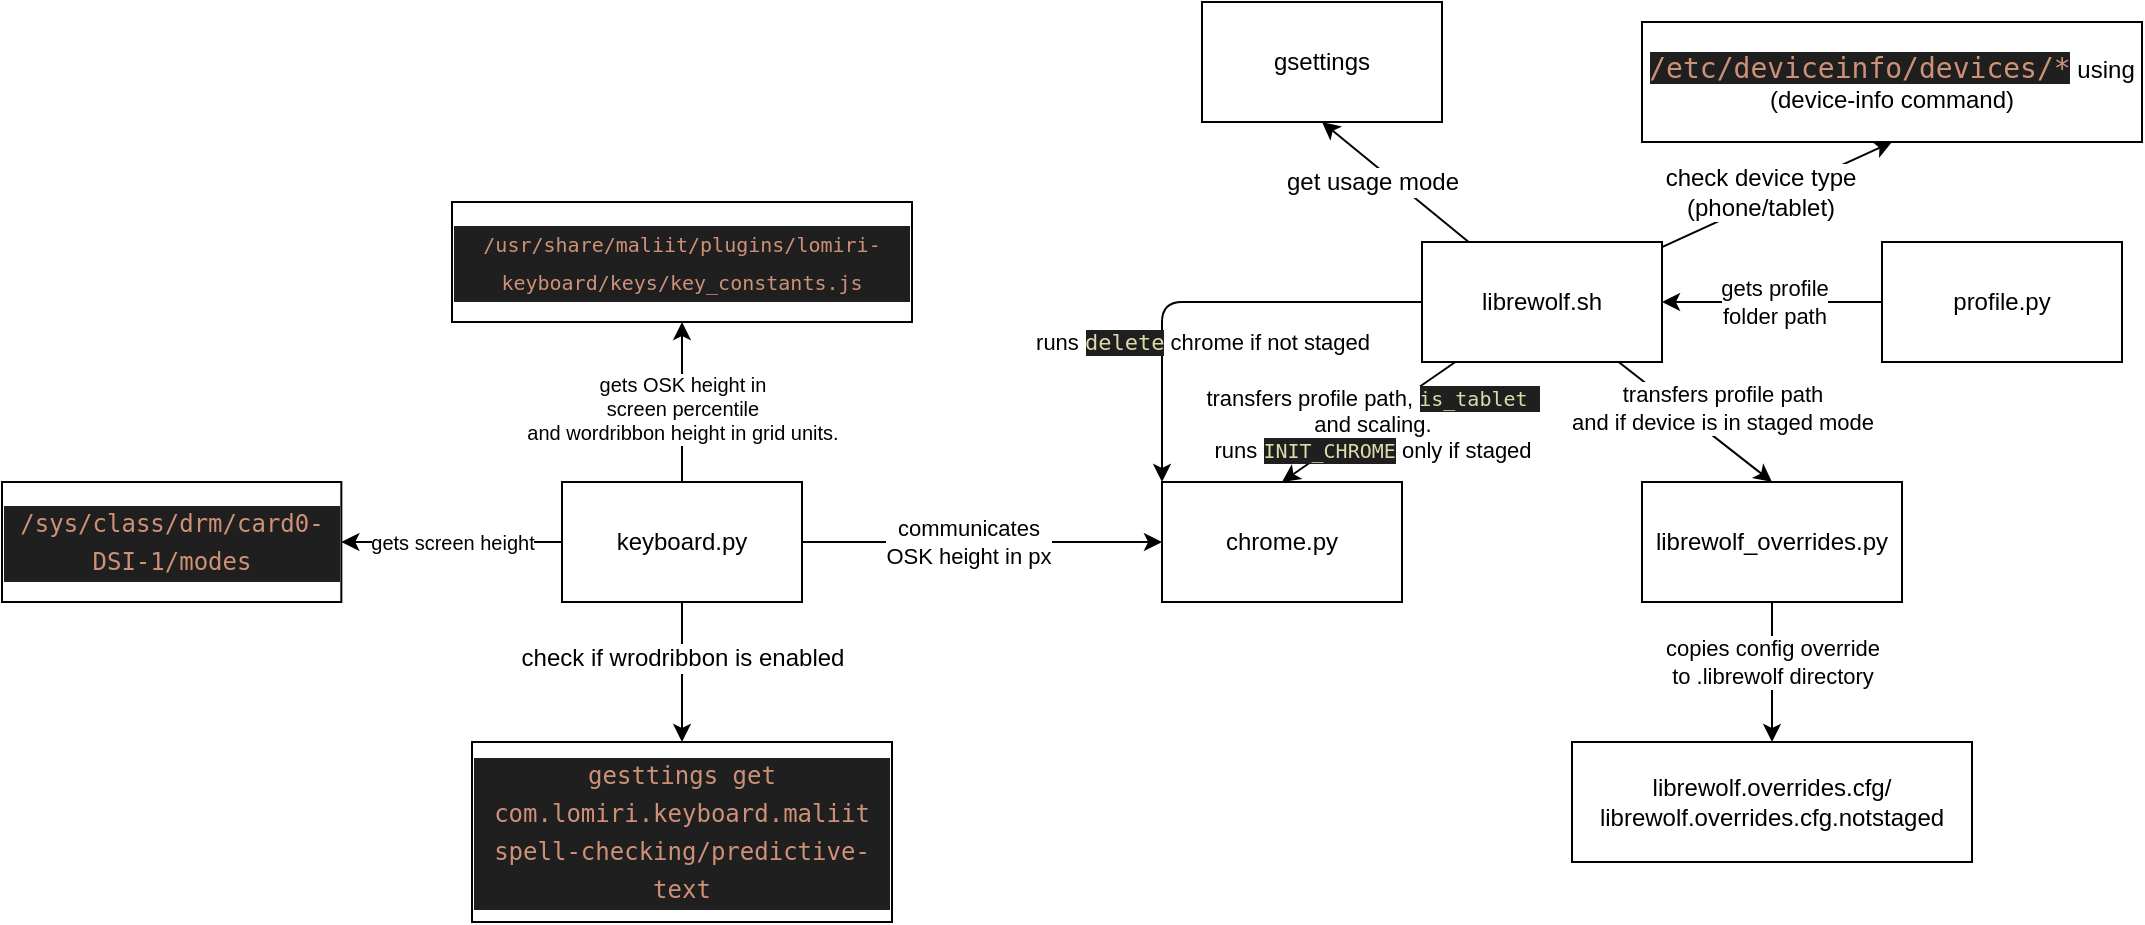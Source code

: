 <mxfile>
    <diagram id="nbfTAc3BsVZHMYUAhAVt" name="Page-1">
        <mxGraphModel dx="1425" dy="275" grid="1" gridSize="10" guides="1" tooltips="1" connect="1" arrows="1" fold="1" page="1" pageScale="1" pageWidth="850" pageHeight="1100" math="0" shadow="0">
            <root>
                <mxCell id="0"/>
                <mxCell id="1" parent="0"/>
                <mxCell id="14" value="" style="edgeStyle=none;html=1;" parent="1" source="2" target="13" edge="1">
                    <mxGeometry relative="1" as="geometry"/>
                </mxCell>
                <mxCell id="25" value="gets profile&lt;br&gt;folder path" style="edgeLabel;html=1;align=center;verticalAlign=middle;resizable=0;points=[];" parent="14" vertex="1" connectable="0">
                    <mxGeometry x="0.186" relative="1" as="geometry">
                        <mxPoint x="11" as="offset"/>
                    </mxGeometry>
                </mxCell>
                <mxCell id="2" value="profile.py" style="rounded=0;whiteSpace=wrap;html=1;" parent="1" vertex="1">
                    <mxGeometry x="680" y="120" width="120" height="60" as="geometry"/>
                </mxCell>
                <mxCell id="3" value="chrome.py" style="rounded=0;whiteSpace=wrap;html=1;" parent="1" vertex="1">
                    <mxGeometry x="320" y="240" width="120" height="60" as="geometry"/>
                </mxCell>
                <mxCell id="17" value="" style="edgeStyle=none;html=1;" parent="1" source="4" target="8" edge="1">
                    <mxGeometry relative="1" as="geometry"/>
                </mxCell>
                <mxCell id="30" value="copies config override&lt;br&gt;to .librewolf directory" style="edgeLabel;html=1;align=center;verticalAlign=middle;resizable=0;points=[];fontSize=11;" parent="17" vertex="1" connectable="0">
                    <mxGeometry x="-0.37" y="1" relative="1" as="geometry">
                        <mxPoint x="-1" y="8" as="offset"/>
                    </mxGeometry>
                </mxCell>
                <mxCell id="4" value="librewolf_overrides.py" style="rounded=0;whiteSpace=wrap;html=1;" parent="1" vertex="1">
                    <mxGeometry x="560" y="240" width="130" height="60" as="geometry"/>
                </mxCell>
                <mxCell id="23" value="" style="edgeStyle=none;html=1;" parent="1" source="5" target="3" edge="1">
                    <mxGeometry relative="1" as="geometry"/>
                </mxCell>
                <mxCell id="32" value="communicates&lt;br&gt;OSK height in px" style="edgeLabel;html=1;align=center;verticalAlign=middle;resizable=0;points=[];fontSize=11;" parent="23" vertex="1" connectable="0">
                    <mxGeometry x="-0.222" y="-1" relative="1" as="geometry">
                        <mxPoint x="13" y="-1" as="offset"/>
                    </mxGeometry>
                </mxCell>
                <mxCell id="51" value="" style="edgeStyle=none;html=1;fontSize=12;" edge="1" parent="1" source="5" target="50">
                    <mxGeometry relative="1" as="geometry"/>
                </mxCell>
                <mxCell id="52" value="check if wrodribbon is enabled" style="edgeLabel;html=1;align=center;verticalAlign=middle;resizable=0;points=[];fontSize=12;" vertex="1" connectable="0" parent="51">
                    <mxGeometry x="-0.2" relative="1" as="geometry">
                        <mxPoint as="offset"/>
                    </mxGeometry>
                </mxCell>
                <UserObject label="keyboard.py" link="keyboard.py" id="5">
                    <mxCell style="rounded=0;whiteSpace=wrap;html=1;" parent="1" vertex="1">
                        <mxGeometry x="20" y="240" width="120" height="60" as="geometry"/>
                    </mxCell>
                </UserObject>
                <mxCell id="38" value="" style="edgeStyle=none;html=1;fontSize=10;exitX=0.5;exitY=0;exitDx=0;exitDy=0;" parent="1" source="5" target="36" edge="1">
                    <mxGeometry relative="1" as="geometry">
                        <mxPoint x="80" y="120" as="sourcePoint"/>
                    </mxGeometry>
                </mxCell>
                <mxCell id="39" value="gets OSK height in&lt;br&gt;screen percentile&lt;br&gt;and wordribbon height in grid units." style="edgeLabel;html=1;align=center;verticalAlign=middle;resizable=0;points=[];fontSize=10;" parent="38" vertex="1" connectable="0">
                    <mxGeometry x="-0.3" relative="1" as="geometry">
                        <mxPoint y="-9" as="offset"/>
                    </mxGeometry>
                </mxCell>
                <mxCell id="41" value="" style="edgeStyle=none;html=1;fontSize=10;" parent="1" source="5" target="40" edge="1">
                    <mxGeometry relative="1" as="geometry">
                        <mxPoint x="20" y="150" as="sourcePoint"/>
                    </mxGeometry>
                </mxCell>
                <mxCell id="42" value="gets screen height" style="edgeLabel;html=1;align=center;verticalAlign=middle;resizable=0;points=[];fontSize=10;" parent="41" vertex="1" connectable="0">
                    <mxGeometry x="-0.188" y="1" relative="1" as="geometry">
                        <mxPoint x="-10" y="-1" as="offset"/>
                    </mxGeometry>
                </mxCell>
                <mxCell id="8" value="librewolf.overrides.cfg/&lt;br&gt;librewolf.overrides.cfg.notstaged" style="rounded=0;whiteSpace=wrap;html=1;" parent="1" vertex="1">
                    <mxGeometry x="525" y="370" width="200" height="60" as="geometry"/>
                </mxCell>
                <mxCell id="18" style="edgeStyle=none;html=1;entryX=0.5;entryY=0;entryDx=0;entryDy=0;" parent="1" source="13" target="3" edge="1">
                    <mxGeometry relative="1" as="geometry"/>
                </mxCell>
                <mxCell id="27" value="transfers profile path,&amp;nbsp;&lt;span style=&quot;color: rgb(220, 220, 170); background-color: rgb(31, 31, 31); font-family: &amp;quot;Droid Sans Mono&amp;quot;, &amp;quot;monospace&amp;quot;, monospace;&quot;&gt;&lt;font style=&quot;font-size: 10px;&quot;&gt;is_tablet&amp;nbsp;&lt;br&gt;&lt;/font&gt;&lt;/span&gt;and scaling.&lt;br&gt;runs&amp;nbsp;&lt;span style=&quot;color: rgb(220, 220, 170); background-color: rgb(31, 31, 31); font-family: &amp;quot;Droid Sans Mono&amp;quot;, &amp;quot;monospace&amp;quot;, monospace;&quot;&gt;&lt;font style=&quot;font-size: 10px;&quot;&gt;INIT_CHROME&lt;/font&gt;&lt;/span&gt;&amp;nbsp;only if staged" style="edgeLabel;html=1;align=center;verticalAlign=middle;resizable=0;points=[];" parent="18" vertex="1" connectable="0">
                    <mxGeometry x="-0.206" y="-2" relative="1" as="geometry">
                        <mxPoint x="-6" y="8" as="offset"/>
                    </mxGeometry>
                </mxCell>
                <mxCell id="19" style="edgeStyle=none;html=1;entryX=0.5;entryY=0;entryDx=0;entryDy=0;" parent="1" source="13" target="4" edge="1">
                    <mxGeometry relative="1" as="geometry"/>
                </mxCell>
                <mxCell id="26" value="transfers profile path&lt;br&gt;and if device is in staged mode" style="edgeLabel;html=1;align=center;verticalAlign=middle;resizable=0;points=[];" parent="19" vertex="1" connectable="0">
                    <mxGeometry x="-0.199" y="2" relative="1" as="geometry">
                        <mxPoint x="19" as="offset"/>
                    </mxGeometry>
                </mxCell>
                <mxCell id="28" style="edgeStyle=none;html=1;entryX=0;entryY=0;entryDx=0;entryDy=0;" parent="1" source="13" target="3" edge="1">
                    <mxGeometry relative="1" as="geometry">
                        <Array as="points">
                            <mxPoint x="320" y="150"/>
                        </Array>
                    </mxGeometry>
                </mxCell>
                <mxCell id="29" value="runs&amp;nbsp;&lt;span style=&quot;color: rgb(220, 220, 170); background-color: rgb(31, 31, 31); font-family: &amp;quot;Droid Sans Mono&amp;quot;, &amp;quot;monospace&amp;quot;, monospace;&quot;&gt;&lt;font style=&quot;font-size: 11px;&quot;&gt;delete&lt;/font&gt;&lt;/span&gt;&amp;nbsp;chrome if not staged" style="edgeLabel;html=1;align=center;verticalAlign=middle;resizable=0;points=[];" parent="28" vertex="1" connectable="0">
                    <mxGeometry x="-0.134" y="-1" relative="1" as="geometry">
                        <mxPoint x="-15" y="21" as="offset"/>
                    </mxGeometry>
                </mxCell>
                <mxCell id="44" style="edgeStyle=none;html=1;entryX=0.5;entryY=1;entryDx=0;entryDy=0;fontSize=12;" parent="1" source="13" target="43" edge="1">
                    <mxGeometry relative="1" as="geometry"/>
                </mxCell>
                <mxCell id="45" value="get usage mode" style="edgeLabel;html=1;align=center;verticalAlign=middle;resizable=0;points=[];fontSize=12;" parent="44" vertex="1" connectable="0">
                    <mxGeometry x="0.271" relative="1" as="geometry">
                        <mxPoint x="-2" y="8" as="offset"/>
                    </mxGeometry>
                </mxCell>
                <mxCell id="47" style="edgeStyle=none;html=1;entryX=0.5;entryY=1;entryDx=0;entryDy=0;fontSize=12;" parent="1" source="13" target="46" edge="1">
                    <mxGeometry relative="1" as="geometry"/>
                </mxCell>
                <mxCell id="48" value="check device type&lt;br&gt;(phone/tablet)" style="edgeLabel;html=1;align=center;verticalAlign=middle;resizable=0;points=[];fontSize=12;" parent="47" vertex="1" connectable="0">
                    <mxGeometry x="-0.264" relative="1" as="geometry">
                        <mxPoint x="6" y="-8" as="offset"/>
                    </mxGeometry>
                </mxCell>
                <UserObject label="librewolf.sh" link="librewolf.sh" id="13">
                    <mxCell style="rounded=0;whiteSpace=wrap;html=1;" parent="1" vertex="1">
                        <mxGeometry x="450" y="120" width="120" height="60" as="geometry"/>
                    </mxCell>
                </UserObject>
                <mxCell id="36" value="&lt;div style=&quot;color: rgb(204, 204, 204); background-color: rgb(31, 31, 31); font-family: &amp;quot;Droid Sans Mono&amp;quot;, &amp;quot;monospace&amp;quot;, monospace; font-weight: normal; line-height: 19px;&quot;&gt;&lt;div style=&quot;&quot;&gt;&lt;span style=&quot;color: rgb(206, 145, 120);&quot;&gt;&lt;font style=&quot;font-size: 10px;&quot;&gt;/usr/share/maliit/plugins/lomiri-keyboard/keys/key_constants.js&lt;/font&gt;&lt;/span&gt;&lt;/div&gt;&lt;/div&gt;" style="rounded=0;whiteSpace=wrap;html=1;fontSize=11;" parent="1" vertex="1">
                    <mxGeometry x="-35" y="100" width="230" height="60" as="geometry"/>
                </mxCell>
                <mxCell id="40" value="&lt;div style=&quot;color: rgb(204, 204, 204); background-color: rgb(31, 31, 31); font-family: &amp;quot;Droid Sans Mono&amp;quot;, &amp;quot;monospace&amp;quot;, monospace; line-height: 19px;&quot;&gt;&lt;span style=&quot;color: rgb(206, 145, 120);&quot;&gt;&lt;font style=&quot;font-size: 12px;&quot;&gt;/sys/class/drm/card0-DSI-1/modes&lt;/font&gt;&lt;/span&gt;&lt;/div&gt;" style="rounded=0;whiteSpace=wrap;html=1;fontSize=10;" parent="1" vertex="1">
                    <mxGeometry x="-260" y="240" width="169.67" height="60" as="geometry"/>
                </mxCell>
                <mxCell id="43" value="&lt;font style=&quot;font-size: 12px;&quot;&gt;gsettings&lt;/font&gt;" style="rounded=0;whiteSpace=wrap;html=1;fontSize=10;" parent="1" vertex="1">
                    <mxGeometry x="340" width="120" height="60" as="geometry"/>
                </mxCell>
                <mxCell id="46" value="&lt;div style=&quot;color: rgb(204, 204, 204); background-color: rgb(31, 31, 31); font-family: &amp;quot;Droid Sans Mono&amp;quot;, &amp;quot;monospace&amp;quot;, monospace; font-size: 14px; line-height: 19px;&quot;&gt;&lt;/div&gt;&lt;span style=&quot;color: rgb(206, 145, 120); background-color: rgb(31, 31, 31); font-family: &amp;quot;Droid Sans Mono&amp;quot;, &amp;quot;monospace&amp;quot;, monospace; font-size: 14px;&quot;&gt;/etc/deviceinfo/devices/*&lt;/span&gt;&amp;nbsp;using (device-info command)" style="rounded=0;whiteSpace=wrap;html=1;fontSize=12;" parent="1" vertex="1">
                    <mxGeometry x="560" y="10" width="250" height="60" as="geometry"/>
                </mxCell>
                <mxCell id="50" value="&lt;div style=&quot;color: rgb(204, 204, 204); background-color: rgb(31, 31, 31); font-family: &amp;quot;Droid Sans Mono&amp;quot;, &amp;quot;monospace&amp;quot;, monospace; font-weight: normal; line-height: 19px;&quot;&gt;&lt;div style=&quot;&quot;&gt;&lt;span style=&quot;color: rgb(206, 145, 120);&quot;&gt;&lt;font style=&quot;font-size: 12px;&quot;&gt;gesttings get com.lomiri.keyboard.maliit spell-checking/predictive-text&lt;/font&gt;&lt;/span&gt;&lt;/div&gt;&lt;/div&gt;" style="rounded=0;whiteSpace=wrap;html=1;fontSize=12;" vertex="1" parent="1">
                    <mxGeometry x="-25" y="370" width="210" height="90" as="geometry"/>
                </mxCell>
            </root>
        </mxGraphModel>
    </diagram>
</mxfile>